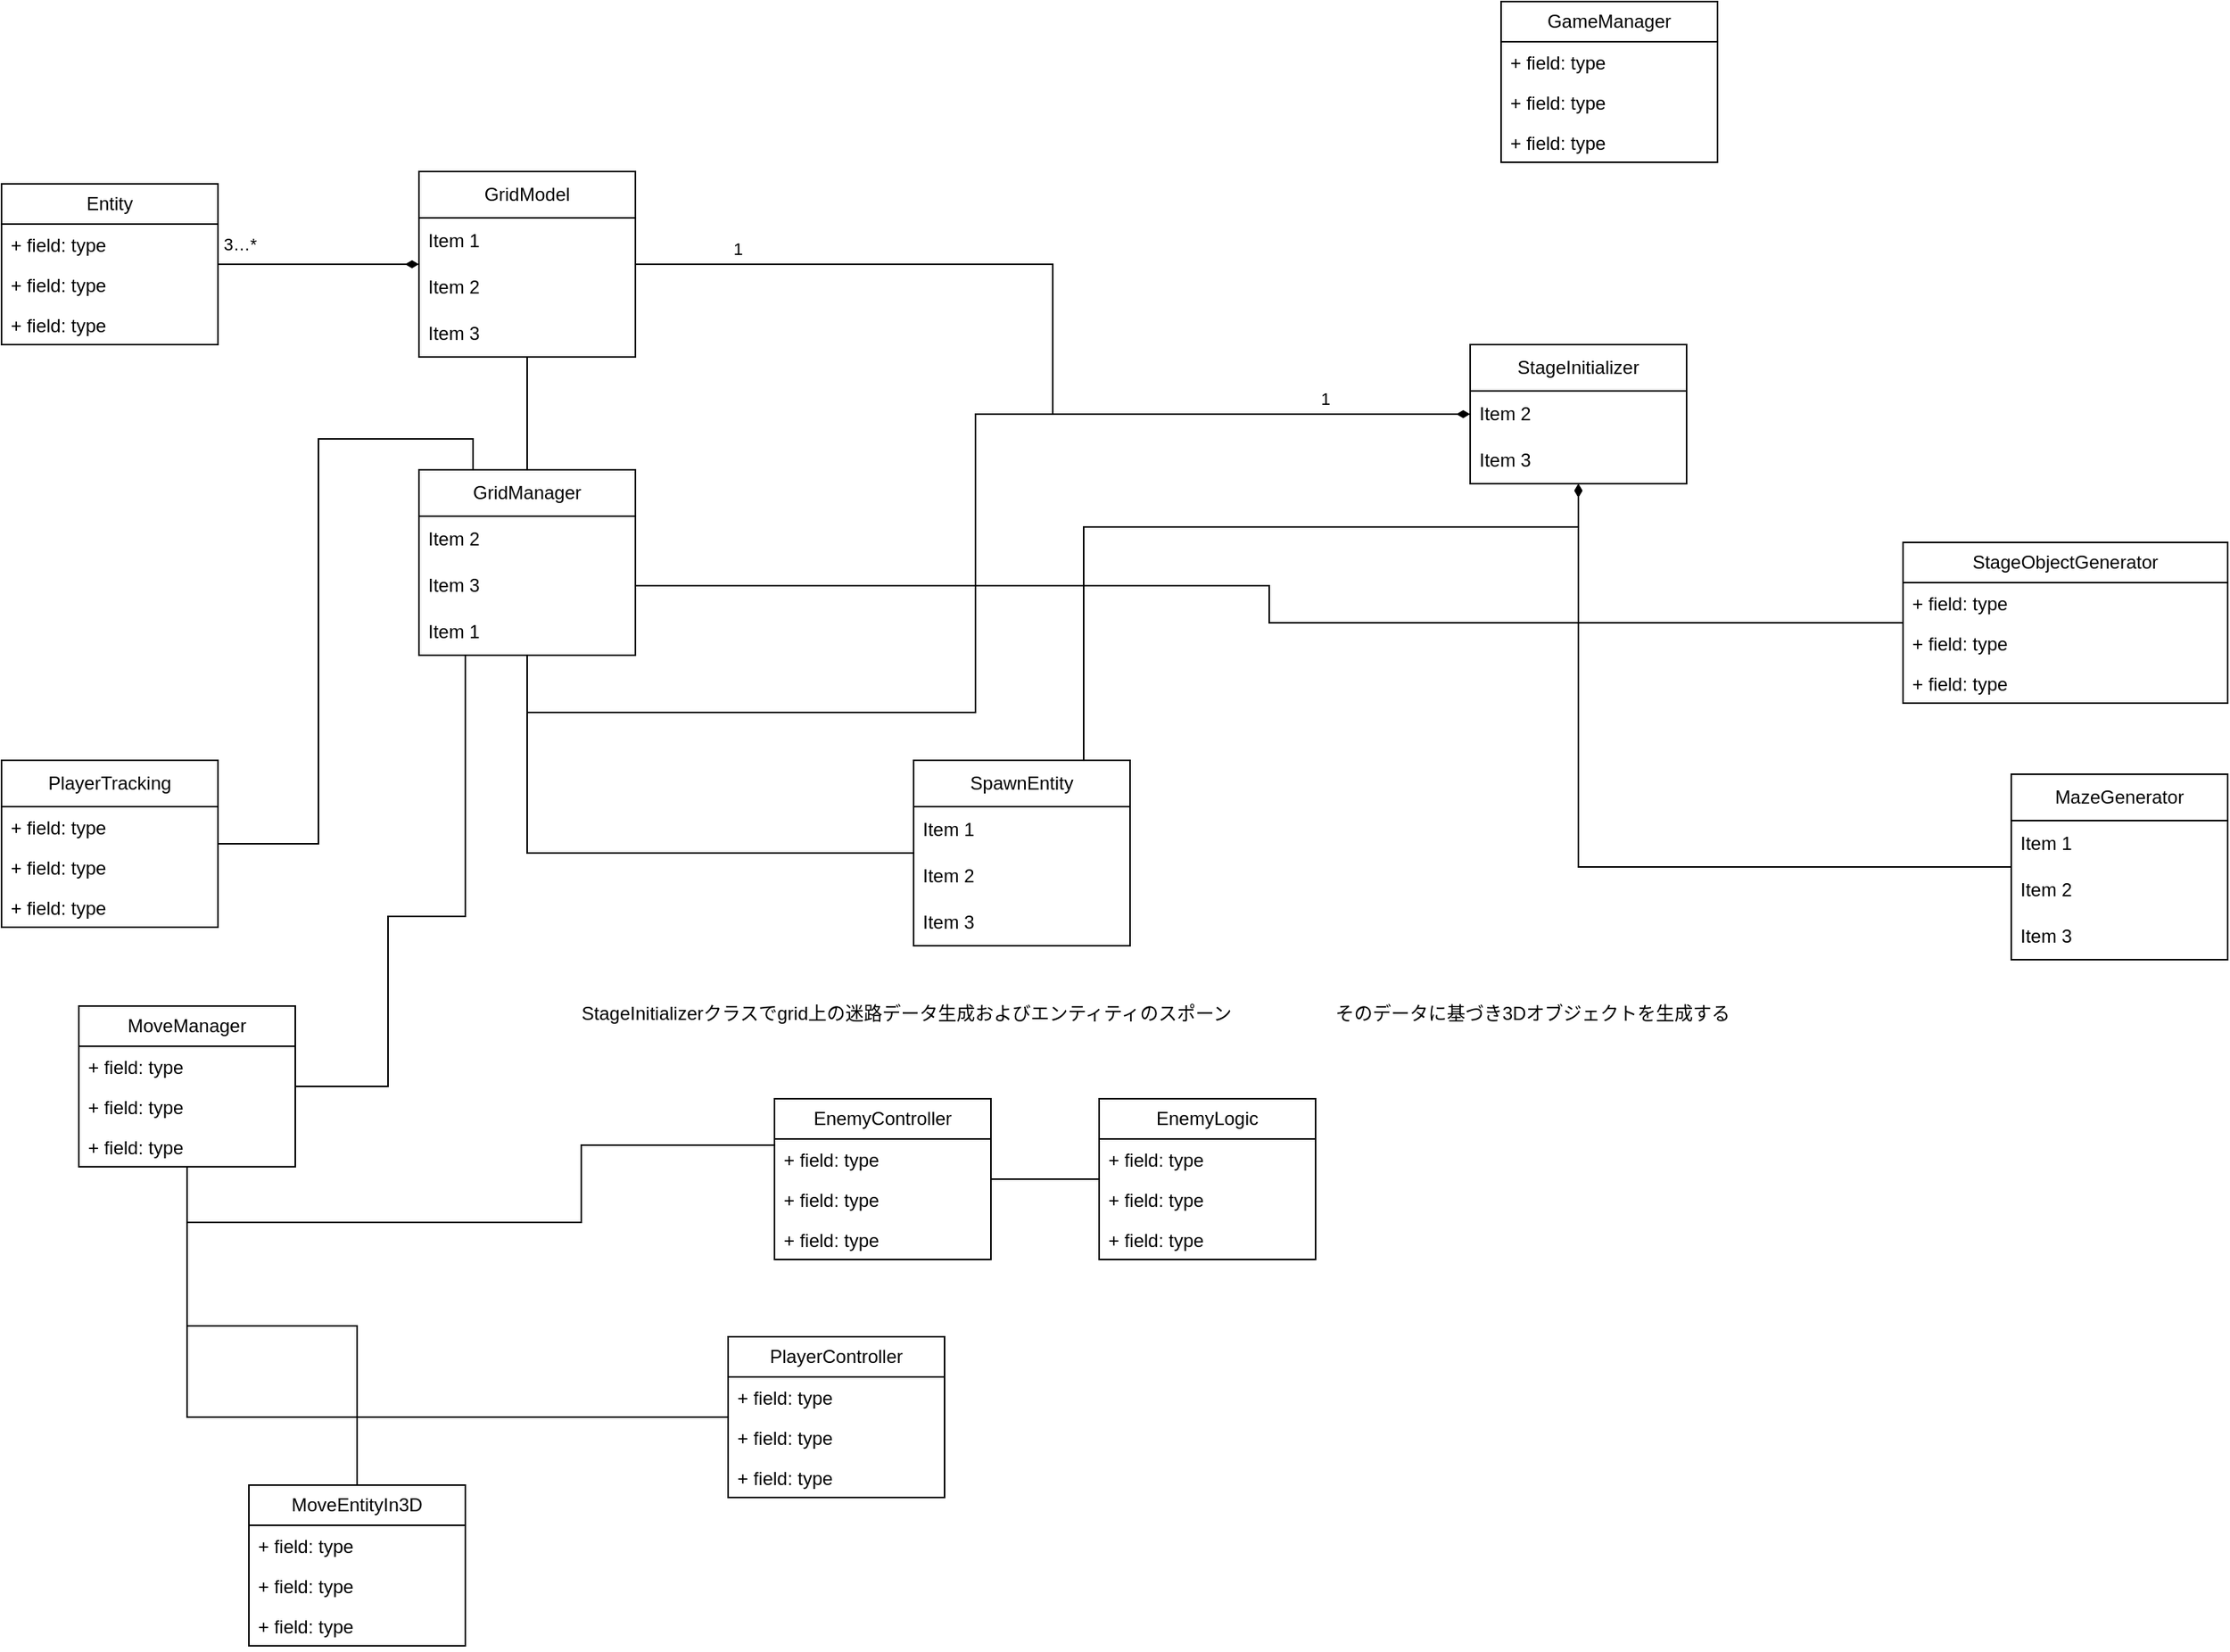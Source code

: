<mxfile version="26.0.8">
  <diagram id="C5RBs43oDa-KdzZeNtuy" name="Page-1">
    <mxGraphModel dx="771" dy="1184" grid="1" gridSize="10" guides="1" tooltips="1" connect="1" arrows="1" fold="1" page="1" pageScale="1" pageWidth="1654" pageHeight="1169" math="0" shadow="0">
      <root>
        <mxCell id="WIyWlLk6GJQsqaUBKTNV-0" />
        <mxCell id="WIyWlLk6GJQsqaUBKTNV-1" parent="WIyWlLk6GJQsqaUBKTNV-0" />
        <mxCell id="fzdSfM4981i4qxSTPfe_-46" style="edgeStyle=orthogonalEdgeStyle;rounded=0;orthogonalLoop=1;jettySize=auto;html=1;endArrow=diamondThin;endFill=1;endSize=6;" parent="WIyWlLk6GJQsqaUBKTNV-1" source="fzdSfM4981i4qxSTPfe_-0" target="fzdSfM4981i4qxSTPfe_-8" edge="1">
          <mxGeometry relative="1" as="geometry" />
        </mxCell>
        <mxCell id="3nV1PzhZ65kFF9xZ_xXm-18" value="1" style="edgeLabel;html=1;align=center;verticalAlign=middle;resizable=0;points=[];" vertex="1" connectable="0" parent="fzdSfM4981i4qxSTPfe_-46">
          <mxGeometry x="-0.795" relative="1" as="geometry">
            <mxPoint y="-10" as="offset" />
          </mxGeometry>
        </mxCell>
        <mxCell id="3nV1PzhZ65kFF9xZ_xXm-19" value="1" style="edgeLabel;html=1;align=center;verticalAlign=middle;resizable=0;points=[];" vertex="1" connectable="0" parent="fzdSfM4981i4qxSTPfe_-46">
          <mxGeometry x="0.705" y="2" relative="1" as="geometry">
            <mxPoint y="-8" as="offset" />
          </mxGeometry>
        </mxCell>
        <mxCell id="fzdSfM4981i4qxSTPfe_-0" value="GridModel" style="swimlane;fontStyle=0;childLayout=stackLayout;horizontal=1;startSize=30;horizontalStack=0;resizeParent=1;resizeParentMax=0;resizeLast=0;collapsible=1;marginBottom=0;whiteSpace=wrap;html=1;" parent="WIyWlLk6GJQsqaUBKTNV-1" vertex="1">
          <mxGeometry x="440" y="150" width="140" height="120" as="geometry" />
        </mxCell>
        <mxCell id="fzdSfM4981i4qxSTPfe_-1" value="Item 1" style="text;strokeColor=none;fillColor=none;align=left;verticalAlign=middle;spacingLeft=4;spacingRight=4;overflow=hidden;points=[[0,0.5],[1,0.5]];portConstraint=eastwest;rotatable=0;whiteSpace=wrap;html=1;" parent="fzdSfM4981i4qxSTPfe_-0" vertex="1">
          <mxGeometry y="30" width="140" height="30" as="geometry" />
        </mxCell>
        <mxCell id="fzdSfM4981i4qxSTPfe_-2" value="Item 2" style="text;strokeColor=none;fillColor=none;align=left;verticalAlign=middle;spacingLeft=4;spacingRight=4;overflow=hidden;points=[[0,0.5],[1,0.5]];portConstraint=eastwest;rotatable=0;whiteSpace=wrap;html=1;" parent="fzdSfM4981i4qxSTPfe_-0" vertex="1">
          <mxGeometry y="60" width="140" height="30" as="geometry" />
        </mxCell>
        <mxCell id="fzdSfM4981i4qxSTPfe_-3" value="Item 3" style="text;strokeColor=none;fillColor=none;align=left;verticalAlign=middle;spacingLeft=4;spacingRight=4;overflow=hidden;points=[[0,0.5],[1,0.5]];portConstraint=eastwest;rotatable=0;whiteSpace=wrap;html=1;" parent="fzdSfM4981i4qxSTPfe_-0" vertex="1">
          <mxGeometry y="90" width="140" height="30" as="geometry" />
        </mxCell>
        <mxCell id="fzdSfM4981i4qxSTPfe_-31" style="edgeStyle=orthogonalEdgeStyle;rounded=0;orthogonalLoop=1;jettySize=auto;html=1;endArrow=none;startFill=0;" parent="WIyWlLk6GJQsqaUBKTNV-1" source="fzdSfM4981i4qxSTPfe_-0" target="fzdSfM4981i4qxSTPfe_-4" edge="1">
          <mxGeometry relative="1" as="geometry" />
        </mxCell>
        <mxCell id="3nV1PzhZ65kFF9xZ_xXm-46" style="edgeStyle=orthogonalEdgeStyle;rounded=0;orthogonalLoop=1;jettySize=auto;html=1;endArrow=none;endFill=1;startFill=0;" edge="1" parent="WIyWlLk6GJQsqaUBKTNV-1" source="fzdSfM4981i4qxSTPfe_-4" target="fzdSfM4981i4qxSTPfe_-8">
          <mxGeometry relative="1" as="geometry">
            <Array as="points">
              <mxPoint x="800" y="500" />
            </Array>
          </mxGeometry>
        </mxCell>
        <mxCell id="fzdSfM4981i4qxSTPfe_-4" value="GridManager" style="swimlane;fontStyle=0;childLayout=stackLayout;horizontal=1;startSize=30;horizontalStack=0;resizeParent=1;resizeParentMax=0;resizeLast=0;collapsible=1;marginBottom=0;whiteSpace=wrap;html=1;" parent="WIyWlLk6GJQsqaUBKTNV-1" vertex="1">
          <mxGeometry x="440" y="343" width="140" height="120" as="geometry" />
        </mxCell>
        <mxCell id="fzdSfM4981i4qxSTPfe_-6" value="Item 2" style="text;strokeColor=none;fillColor=none;align=left;verticalAlign=middle;spacingLeft=4;spacingRight=4;overflow=hidden;points=[[0,0.5],[1,0.5]];portConstraint=eastwest;rotatable=0;whiteSpace=wrap;html=1;" parent="fzdSfM4981i4qxSTPfe_-4" vertex="1">
          <mxGeometry y="30" width="140" height="30" as="geometry" />
        </mxCell>
        <mxCell id="fzdSfM4981i4qxSTPfe_-7" value="Item 3" style="text;strokeColor=none;fillColor=none;align=left;verticalAlign=middle;spacingLeft=4;spacingRight=4;overflow=hidden;points=[[0,0.5],[1,0.5]];portConstraint=eastwest;rotatable=0;whiteSpace=wrap;html=1;" parent="fzdSfM4981i4qxSTPfe_-4" vertex="1">
          <mxGeometry y="60" width="140" height="30" as="geometry" />
        </mxCell>
        <mxCell id="fzdSfM4981i4qxSTPfe_-5" value="Item 1" style="text;strokeColor=none;fillColor=none;align=left;verticalAlign=middle;spacingLeft=4;spacingRight=4;overflow=hidden;points=[[0,0.5],[1,0.5]];portConstraint=eastwest;rotatable=0;whiteSpace=wrap;html=1;" parent="fzdSfM4981i4qxSTPfe_-4" vertex="1">
          <mxGeometry y="90" width="140" height="30" as="geometry" />
        </mxCell>
        <mxCell id="fzdSfM4981i4qxSTPfe_-8" value="StageInitializer" style="swimlane;fontStyle=0;childLayout=stackLayout;horizontal=1;startSize=30;horizontalStack=0;resizeParent=1;resizeParentMax=0;resizeLast=0;collapsible=1;marginBottom=0;whiteSpace=wrap;html=1;" parent="WIyWlLk6GJQsqaUBKTNV-1" vertex="1">
          <mxGeometry x="1120" y="262" width="140" height="90" as="geometry" />
        </mxCell>
        <mxCell id="fzdSfM4981i4qxSTPfe_-10" value="Item 2" style="text;strokeColor=none;fillColor=none;align=left;verticalAlign=middle;spacingLeft=4;spacingRight=4;overflow=hidden;points=[[0,0.5],[1,0.5]];portConstraint=eastwest;rotatable=0;whiteSpace=wrap;html=1;" parent="fzdSfM4981i4qxSTPfe_-8" vertex="1">
          <mxGeometry y="30" width="140" height="30" as="geometry" />
        </mxCell>
        <mxCell id="fzdSfM4981i4qxSTPfe_-11" value="Item 3" style="text;strokeColor=none;fillColor=none;align=left;verticalAlign=middle;spacingLeft=4;spacingRight=4;overflow=hidden;points=[[0,0.5],[1,0.5]];portConstraint=eastwest;rotatable=0;whiteSpace=wrap;html=1;" parent="fzdSfM4981i4qxSTPfe_-8" vertex="1">
          <mxGeometry y="60" width="140" height="30" as="geometry" />
        </mxCell>
        <mxCell id="3nV1PzhZ65kFF9xZ_xXm-27" style="edgeStyle=orthogonalEdgeStyle;rounded=0;orthogonalLoop=1;jettySize=auto;html=1;endArrow=diamondThin;endFill=1;" edge="1" parent="WIyWlLk6GJQsqaUBKTNV-1" source="fzdSfM4981i4qxSTPfe_-12" target="fzdSfM4981i4qxSTPfe_-8">
          <mxGeometry relative="1" as="geometry" />
        </mxCell>
        <mxCell id="fzdSfM4981i4qxSTPfe_-12" value="MazeGenerator" style="swimlane;fontStyle=0;childLayout=stackLayout;horizontal=1;startSize=30;horizontalStack=0;resizeParent=1;resizeParentMax=0;resizeLast=0;collapsible=1;marginBottom=0;whiteSpace=wrap;html=1;" parent="WIyWlLk6GJQsqaUBKTNV-1" vertex="1">
          <mxGeometry x="1470" y="540" width="140" height="120" as="geometry" />
        </mxCell>
        <mxCell id="fzdSfM4981i4qxSTPfe_-13" value="Item 1" style="text;strokeColor=none;fillColor=none;align=left;verticalAlign=middle;spacingLeft=4;spacingRight=4;overflow=hidden;points=[[0,0.5],[1,0.5]];portConstraint=eastwest;rotatable=0;whiteSpace=wrap;html=1;" parent="fzdSfM4981i4qxSTPfe_-12" vertex="1">
          <mxGeometry y="30" width="140" height="30" as="geometry" />
        </mxCell>
        <mxCell id="fzdSfM4981i4qxSTPfe_-14" value="Item 2" style="text;strokeColor=none;fillColor=none;align=left;verticalAlign=middle;spacingLeft=4;spacingRight=4;overflow=hidden;points=[[0,0.5],[1,0.5]];portConstraint=eastwest;rotatable=0;whiteSpace=wrap;html=1;" parent="fzdSfM4981i4qxSTPfe_-12" vertex="1">
          <mxGeometry y="60" width="140" height="30" as="geometry" />
        </mxCell>
        <mxCell id="fzdSfM4981i4qxSTPfe_-15" value="Item 3" style="text;strokeColor=none;fillColor=none;align=left;verticalAlign=middle;spacingLeft=4;spacingRight=4;overflow=hidden;points=[[0,0.5],[1,0.5]];portConstraint=eastwest;rotatable=0;whiteSpace=wrap;html=1;" parent="fzdSfM4981i4qxSTPfe_-12" vertex="1">
          <mxGeometry y="90" width="140" height="30" as="geometry" />
        </mxCell>
        <mxCell id="3nV1PzhZ65kFF9xZ_xXm-28" style="edgeStyle=orthogonalEdgeStyle;rounded=0;orthogonalLoop=1;jettySize=auto;html=1;endArrow=diamondThin;endFill=1;" edge="1" parent="WIyWlLk6GJQsqaUBKTNV-1" source="fzdSfM4981i4qxSTPfe_-17" target="fzdSfM4981i4qxSTPfe_-8">
          <mxGeometry relative="1" as="geometry">
            <Array as="points">
              <mxPoint x="870" y="380" />
            </Array>
          </mxGeometry>
        </mxCell>
        <mxCell id="3nV1PzhZ65kFF9xZ_xXm-59" style="edgeStyle=orthogonalEdgeStyle;rounded=0;orthogonalLoop=1;jettySize=auto;html=1;endArrow=none;startFill=0;" edge="1" parent="WIyWlLk6GJQsqaUBKTNV-1" source="fzdSfM4981i4qxSTPfe_-17" target="fzdSfM4981i4qxSTPfe_-4">
          <mxGeometry relative="1" as="geometry" />
        </mxCell>
        <mxCell id="fzdSfM4981i4qxSTPfe_-17" value="SpawnEntity" style="swimlane;fontStyle=0;childLayout=stackLayout;horizontal=1;startSize=30;horizontalStack=0;resizeParent=1;resizeParentMax=0;resizeLast=0;collapsible=1;marginBottom=0;whiteSpace=wrap;html=1;" parent="WIyWlLk6GJQsqaUBKTNV-1" vertex="1">
          <mxGeometry x="760" y="531" width="140" height="120" as="geometry" />
        </mxCell>
        <mxCell id="fzdSfM4981i4qxSTPfe_-18" value="Item 1" style="text;strokeColor=none;fillColor=none;align=left;verticalAlign=middle;spacingLeft=4;spacingRight=4;overflow=hidden;points=[[0,0.5],[1,0.5]];portConstraint=eastwest;rotatable=0;whiteSpace=wrap;html=1;" parent="fzdSfM4981i4qxSTPfe_-17" vertex="1">
          <mxGeometry y="30" width="140" height="30" as="geometry" />
        </mxCell>
        <mxCell id="fzdSfM4981i4qxSTPfe_-19" value="Item 2" style="text;strokeColor=none;fillColor=none;align=left;verticalAlign=middle;spacingLeft=4;spacingRight=4;overflow=hidden;points=[[0,0.5],[1,0.5]];portConstraint=eastwest;rotatable=0;whiteSpace=wrap;html=1;" parent="fzdSfM4981i4qxSTPfe_-17" vertex="1">
          <mxGeometry y="60" width="140" height="30" as="geometry" />
        </mxCell>
        <mxCell id="fzdSfM4981i4qxSTPfe_-20" value="Item 3" style="text;strokeColor=none;fillColor=none;align=left;verticalAlign=middle;spacingLeft=4;spacingRight=4;overflow=hidden;points=[[0,0.5],[1,0.5]];portConstraint=eastwest;rotatable=0;whiteSpace=wrap;html=1;" parent="fzdSfM4981i4qxSTPfe_-17" vertex="1">
          <mxGeometry y="90" width="140" height="30" as="geometry" />
        </mxCell>
        <mxCell id="3nV1PzhZ65kFF9xZ_xXm-24" style="edgeStyle=orthogonalEdgeStyle;rounded=0;orthogonalLoop=1;jettySize=auto;html=1;endArrow=diamondThin;endFill=1;" edge="1" parent="WIyWlLk6GJQsqaUBKTNV-1" source="3nV1PzhZ65kFF9xZ_xXm-20" target="fzdSfM4981i4qxSTPfe_-0">
          <mxGeometry relative="1" as="geometry" />
        </mxCell>
        <mxCell id="3nV1PzhZ65kFF9xZ_xXm-25" value="3…*" style="edgeLabel;html=1;align=center;verticalAlign=middle;resizable=0;points=[];" vertex="1" connectable="0" parent="3nV1PzhZ65kFF9xZ_xXm-24">
          <mxGeometry x="-0.793" y="2" relative="1" as="geometry">
            <mxPoint y="-11" as="offset" />
          </mxGeometry>
        </mxCell>
        <mxCell id="3nV1PzhZ65kFF9xZ_xXm-20" value="Entity" style="swimlane;fontStyle=0;childLayout=stackLayout;horizontal=1;startSize=26;fillColor=none;horizontalStack=0;resizeParent=1;resizeParentMax=0;resizeLast=0;collapsible=1;marginBottom=0;whiteSpace=wrap;html=1;" vertex="1" parent="WIyWlLk6GJQsqaUBKTNV-1">
          <mxGeometry x="170" y="158" width="140" height="104" as="geometry" />
        </mxCell>
        <mxCell id="3nV1PzhZ65kFF9xZ_xXm-21" value="+ field: type" style="text;strokeColor=none;fillColor=none;align=left;verticalAlign=top;spacingLeft=4;spacingRight=4;overflow=hidden;rotatable=0;points=[[0,0.5],[1,0.5]];portConstraint=eastwest;whiteSpace=wrap;html=1;" vertex="1" parent="3nV1PzhZ65kFF9xZ_xXm-20">
          <mxGeometry y="26" width="140" height="26" as="geometry" />
        </mxCell>
        <mxCell id="3nV1PzhZ65kFF9xZ_xXm-22" value="+ field: type" style="text;strokeColor=none;fillColor=none;align=left;verticalAlign=top;spacingLeft=4;spacingRight=4;overflow=hidden;rotatable=0;points=[[0,0.5],[1,0.5]];portConstraint=eastwest;whiteSpace=wrap;html=1;" vertex="1" parent="3nV1PzhZ65kFF9xZ_xXm-20">
          <mxGeometry y="52" width="140" height="26" as="geometry" />
        </mxCell>
        <mxCell id="3nV1PzhZ65kFF9xZ_xXm-23" value="+ field: type" style="text;strokeColor=none;fillColor=none;align=left;verticalAlign=top;spacingLeft=4;spacingRight=4;overflow=hidden;rotatable=0;points=[[0,0.5],[1,0.5]];portConstraint=eastwest;whiteSpace=wrap;html=1;" vertex="1" parent="3nV1PzhZ65kFF9xZ_xXm-20">
          <mxGeometry y="78" width="140" height="26" as="geometry" />
        </mxCell>
        <mxCell id="3nV1PzhZ65kFF9xZ_xXm-29" value="GameManager" style="swimlane;fontStyle=0;childLayout=stackLayout;horizontal=1;startSize=26;fillColor=none;horizontalStack=0;resizeParent=1;resizeParentMax=0;resizeLast=0;collapsible=1;marginBottom=0;whiteSpace=wrap;html=1;" vertex="1" parent="WIyWlLk6GJQsqaUBKTNV-1">
          <mxGeometry x="1140" y="40" width="140" height="104" as="geometry" />
        </mxCell>
        <mxCell id="3nV1PzhZ65kFF9xZ_xXm-30" value="+ field: type" style="text;strokeColor=none;fillColor=none;align=left;verticalAlign=top;spacingLeft=4;spacingRight=4;overflow=hidden;rotatable=0;points=[[0,0.5],[1,0.5]];portConstraint=eastwest;whiteSpace=wrap;html=1;" vertex="1" parent="3nV1PzhZ65kFF9xZ_xXm-29">
          <mxGeometry y="26" width="140" height="26" as="geometry" />
        </mxCell>
        <mxCell id="3nV1PzhZ65kFF9xZ_xXm-31" value="+ field: type" style="text;strokeColor=none;fillColor=none;align=left;verticalAlign=top;spacingLeft=4;spacingRight=4;overflow=hidden;rotatable=0;points=[[0,0.5],[1,0.5]];portConstraint=eastwest;whiteSpace=wrap;html=1;" vertex="1" parent="3nV1PzhZ65kFF9xZ_xXm-29">
          <mxGeometry y="52" width="140" height="26" as="geometry" />
        </mxCell>
        <mxCell id="3nV1PzhZ65kFF9xZ_xXm-32" value="+ field: type" style="text;strokeColor=none;fillColor=none;align=left;verticalAlign=top;spacingLeft=4;spacingRight=4;overflow=hidden;rotatable=0;points=[[0,0.5],[1,0.5]];portConstraint=eastwest;whiteSpace=wrap;html=1;" vertex="1" parent="3nV1PzhZ65kFF9xZ_xXm-29">
          <mxGeometry y="78" width="140" height="26" as="geometry" />
        </mxCell>
        <mxCell id="3nV1PzhZ65kFF9xZ_xXm-33" value="StageInitializerクラスでgrid上の迷路データ生成およびエンティティのスポーン" style="text;html=1;align=center;verticalAlign=middle;resizable=0;points=[];autosize=1;strokeColor=none;fillColor=none;" vertex="1" parent="WIyWlLk6GJQsqaUBKTNV-1">
          <mxGeometry x="530" y="680" width="450" height="30" as="geometry" />
        </mxCell>
        <mxCell id="3nV1PzhZ65kFF9xZ_xXm-35" value="そのデータに基づき3Dオブジェクトを生成する" style="text;html=1;align=center;verticalAlign=middle;resizable=0;points=[];autosize=1;strokeColor=none;fillColor=none;" vertex="1" parent="WIyWlLk6GJQsqaUBKTNV-1">
          <mxGeometry x="1020" y="680" width="280" height="30" as="geometry" />
        </mxCell>
        <mxCell id="3nV1PzhZ65kFF9xZ_xXm-36" value="StageObjectGenerator" style="swimlane;fontStyle=0;childLayout=stackLayout;horizontal=1;startSize=26;fillColor=none;horizontalStack=0;resizeParent=1;resizeParentMax=0;resizeLast=0;collapsible=1;marginBottom=0;whiteSpace=wrap;html=1;" vertex="1" parent="WIyWlLk6GJQsqaUBKTNV-1">
          <mxGeometry x="1400" y="390" width="210" height="104" as="geometry" />
        </mxCell>
        <mxCell id="3nV1PzhZ65kFF9xZ_xXm-37" value="+ field: type" style="text;strokeColor=none;fillColor=none;align=left;verticalAlign=top;spacingLeft=4;spacingRight=4;overflow=hidden;rotatable=0;points=[[0,0.5],[1,0.5]];portConstraint=eastwest;whiteSpace=wrap;html=1;" vertex="1" parent="3nV1PzhZ65kFF9xZ_xXm-36">
          <mxGeometry y="26" width="210" height="26" as="geometry" />
        </mxCell>
        <mxCell id="3nV1PzhZ65kFF9xZ_xXm-38" value="+ field: type" style="text;strokeColor=none;fillColor=none;align=left;verticalAlign=top;spacingLeft=4;spacingRight=4;overflow=hidden;rotatable=0;points=[[0,0.5],[1,0.5]];portConstraint=eastwest;whiteSpace=wrap;html=1;" vertex="1" parent="3nV1PzhZ65kFF9xZ_xXm-36">
          <mxGeometry y="52" width="210" height="26" as="geometry" />
        </mxCell>
        <mxCell id="3nV1PzhZ65kFF9xZ_xXm-39" value="+ field: type" style="text;strokeColor=none;fillColor=none;align=left;verticalAlign=top;spacingLeft=4;spacingRight=4;overflow=hidden;rotatable=0;points=[[0,0.5],[1,0.5]];portConstraint=eastwest;whiteSpace=wrap;html=1;" vertex="1" parent="3nV1PzhZ65kFF9xZ_xXm-36">
          <mxGeometry y="78" width="210" height="26" as="geometry" />
        </mxCell>
        <mxCell id="3nV1PzhZ65kFF9xZ_xXm-60" style="edgeStyle=orthogonalEdgeStyle;rounded=0;orthogonalLoop=1;jettySize=auto;html=1;entryX=0.25;entryY=0;entryDx=0;entryDy=0;endArrow=none;startFill=0;" edge="1" parent="WIyWlLk6GJQsqaUBKTNV-1" source="3nV1PzhZ65kFF9xZ_xXm-41" target="fzdSfM4981i4qxSTPfe_-4">
          <mxGeometry relative="1" as="geometry" />
        </mxCell>
        <mxCell id="3nV1PzhZ65kFF9xZ_xXm-41" value="PlayerTracking" style="swimlane;fontStyle=0;childLayout=stackLayout;horizontal=1;startSize=30;fillColor=none;horizontalStack=0;resizeParent=1;resizeParentMax=0;resizeLast=0;collapsible=1;marginBottom=0;whiteSpace=wrap;html=1;" vertex="1" parent="WIyWlLk6GJQsqaUBKTNV-1">
          <mxGeometry x="170" y="531" width="140" height="108" as="geometry" />
        </mxCell>
        <mxCell id="3nV1PzhZ65kFF9xZ_xXm-42" value="+ field: type" style="text;strokeColor=none;fillColor=none;align=left;verticalAlign=top;spacingLeft=4;spacingRight=4;overflow=hidden;rotatable=0;points=[[0,0.5],[1,0.5]];portConstraint=eastwest;whiteSpace=wrap;html=1;" vertex="1" parent="3nV1PzhZ65kFF9xZ_xXm-41">
          <mxGeometry y="30" width="140" height="26" as="geometry" />
        </mxCell>
        <mxCell id="3nV1PzhZ65kFF9xZ_xXm-43" value="+ field: type" style="text;strokeColor=none;fillColor=none;align=left;verticalAlign=top;spacingLeft=4;spacingRight=4;overflow=hidden;rotatable=0;points=[[0,0.5],[1,0.5]];portConstraint=eastwest;whiteSpace=wrap;html=1;" vertex="1" parent="3nV1PzhZ65kFF9xZ_xXm-41">
          <mxGeometry y="56" width="140" height="26" as="geometry" />
        </mxCell>
        <mxCell id="3nV1PzhZ65kFF9xZ_xXm-44" value="+ field: type" style="text;strokeColor=none;fillColor=none;align=left;verticalAlign=top;spacingLeft=4;spacingRight=4;overflow=hidden;rotatable=0;points=[[0,0.5],[1,0.5]];portConstraint=eastwest;whiteSpace=wrap;html=1;" vertex="1" parent="3nV1PzhZ65kFF9xZ_xXm-41">
          <mxGeometry y="82" width="140" height="26" as="geometry" />
        </mxCell>
        <mxCell id="3nV1PzhZ65kFF9xZ_xXm-45" style="edgeStyle=orthogonalEdgeStyle;rounded=0;orthogonalLoop=1;jettySize=auto;html=1;exitX=1;exitY=0.5;exitDx=0;exitDy=0;endArrow=none;endFill=1;startFill=0;" edge="1" parent="WIyWlLk6GJQsqaUBKTNV-1" source="fzdSfM4981i4qxSTPfe_-7" target="3nV1PzhZ65kFF9xZ_xXm-36">
          <mxGeometry relative="1" as="geometry" />
        </mxCell>
        <mxCell id="3nV1PzhZ65kFF9xZ_xXm-57" style="edgeStyle=orthogonalEdgeStyle;rounded=0;orthogonalLoop=1;jettySize=auto;html=1;endArrow=none;startFill=0;" edge="1" parent="WIyWlLk6GJQsqaUBKTNV-1" source="3nV1PzhZ65kFF9xZ_xXm-47" target="fzdSfM4981i4qxSTPfe_-4">
          <mxGeometry relative="1" as="geometry">
            <Array as="points">
              <mxPoint x="420" y="632" />
              <mxPoint x="470" y="632" />
            </Array>
          </mxGeometry>
        </mxCell>
        <mxCell id="3nV1PzhZ65kFF9xZ_xXm-47" value="MoveManager" style="swimlane;fontStyle=0;childLayout=stackLayout;horizontal=1;startSize=26;fillColor=none;horizontalStack=0;resizeParent=1;resizeParentMax=0;resizeLast=0;collapsible=1;marginBottom=0;whiteSpace=wrap;html=1;" vertex="1" parent="WIyWlLk6GJQsqaUBKTNV-1">
          <mxGeometry x="220" y="690" width="140" height="104" as="geometry" />
        </mxCell>
        <mxCell id="3nV1PzhZ65kFF9xZ_xXm-48" value="+ field: type" style="text;strokeColor=none;fillColor=none;align=left;verticalAlign=top;spacingLeft=4;spacingRight=4;overflow=hidden;rotatable=0;points=[[0,0.5],[1,0.5]];portConstraint=eastwest;whiteSpace=wrap;html=1;" vertex="1" parent="3nV1PzhZ65kFF9xZ_xXm-47">
          <mxGeometry y="26" width="140" height="26" as="geometry" />
        </mxCell>
        <mxCell id="3nV1PzhZ65kFF9xZ_xXm-49" value="+ field: type" style="text;strokeColor=none;fillColor=none;align=left;verticalAlign=top;spacingLeft=4;spacingRight=4;overflow=hidden;rotatable=0;points=[[0,0.5],[1,0.5]];portConstraint=eastwest;whiteSpace=wrap;html=1;" vertex="1" parent="3nV1PzhZ65kFF9xZ_xXm-47">
          <mxGeometry y="52" width="140" height="26" as="geometry" />
        </mxCell>
        <mxCell id="3nV1PzhZ65kFF9xZ_xXm-50" value="+ field: type" style="text;strokeColor=none;fillColor=none;align=left;verticalAlign=top;spacingLeft=4;spacingRight=4;overflow=hidden;rotatable=0;points=[[0,0.5],[1,0.5]];portConstraint=eastwest;whiteSpace=wrap;html=1;" vertex="1" parent="3nV1PzhZ65kFF9xZ_xXm-47">
          <mxGeometry y="78" width="140" height="26" as="geometry" />
        </mxCell>
        <mxCell id="3nV1PzhZ65kFF9xZ_xXm-56" style="edgeStyle=orthogonalEdgeStyle;rounded=0;orthogonalLoop=1;jettySize=auto;html=1;endArrow=none;startFill=0;" edge="1" parent="WIyWlLk6GJQsqaUBKTNV-1" source="3nV1PzhZ65kFF9xZ_xXm-51" target="3nV1PzhZ65kFF9xZ_xXm-47">
          <mxGeometry relative="1" as="geometry" />
        </mxCell>
        <mxCell id="3nV1PzhZ65kFF9xZ_xXm-51" value="MoveEntityIn3D" style="swimlane;fontStyle=0;childLayout=stackLayout;horizontal=1;startSize=26;fillColor=none;horizontalStack=0;resizeParent=1;resizeParentMax=0;resizeLast=0;collapsible=1;marginBottom=0;whiteSpace=wrap;html=1;" vertex="1" parent="WIyWlLk6GJQsqaUBKTNV-1">
          <mxGeometry x="330" y="1000" width="140" height="104" as="geometry" />
        </mxCell>
        <mxCell id="3nV1PzhZ65kFF9xZ_xXm-52" value="+ field: type" style="text;strokeColor=none;fillColor=none;align=left;verticalAlign=top;spacingLeft=4;spacingRight=4;overflow=hidden;rotatable=0;points=[[0,0.5],[1,0.5]];portConstraint=eastwest;whiteSpace=wrap;html=1;" vertex="1" parent="3nV1PzhZ65kFF9xZ_xXm-51">
          <mxGeometry y="26" width="140" height="26" as="geometry" />
        </mxCell>
        <mxCell id="3nV1PzhZ65kFF9xZ_xXm-53" value="+ field: type" style="text;strokeColor=none;fillColor=none;align=left;verticalAlign=top;spacingLeft=4;spacingRight=4;overflow=hidden;rotatable=0;points=[[0,0.5],[1,0.5]];portConstraint=eastwest;whiteSpace=wrap;html=1;" vertex="1" parent="3nV1PzhZ65kFF9xZ_xXm-51">
          <mxGeometry y="52" width="140" height="26" as="geometry" />
        </mxCell>
        <mxCell id="3nV1PzhZ65kFF9xZ_xXm-54" value="+ field: type" style="text;strokeColor=none;fillColor=none;align=left;verticalAlign=top;spacingLeft=4;spacingRight=4;overflow=hidden;rotatable=0;points=[[0,0.5],[1,0.5]];portConstraint=eastwest;whiteSpace=wrap;html=1;" vertex="1" parent="3nV1PzhZ65kFF9xZ_xXm-51">
          <mxGeometry y="78" width="140" height="26" as="geometry" />
        </mxCell>
        <mxCell id="3nV1PzhZ65kFF9xZ_xXm-73" style="edgeStyle=orthogonalEdgeStyle;rounded=0;orthogonalLoop=1;jettySize=auto;html=1;endArrow=none;startFill=0;" edge="1" parent="WIyWlLk6GJQsqaUBKTNV-1" source="3nV1PzhZ65kFF9xZ_xXm-61" target="3nV1PzhZ65kFF9xZ_xXm-47">
          <mxGeometry relative="1" as="geometry" />
        </mxCell>
        <mxCell id="3nV1PzhZ65kFF9xZ_xXm-61" value="PlayerController" style="swimlane;fontStyle=0;childLayout=stackLayout;horizontal=1;startSize=26;fillColor=none;horizontalStack=0;resizeParent=1;resizeParentMax=0;resizeLast=0;collapsible=1;marginBottom=0;whiteSpace=wrap;html=1;" vertex="1" parent="WIyWlLk6GJQsqaUBKTNV-1">
          <mxGeometry x="640" y="904" width="140" height="104" as="geometry" />
        </mxCell>
        <mxCell id="3nV1PzhZ65kFF9xZ_xXm-62" value="+ field: type" style="text;strokeColor=none;fillColor=none;align=left;verticalAlign=top;spacingLeft=4;spacingRight=4;overflow=hidden;rotatable=0;points=[[0,0.5],[1,0.5]];portConstraint=eastwest;whiteSpace=wrap;html=1;" vertex="1" parent="3nV1PzhZ65kFF9xZ_xXm-61">
          <mxGeometry y="26" width="140" height="26" as="geometry" />
        </mxCell>
        <mxCell id="3nV1PzhZ65kFF9xZ_xXm-63" value="+ field: type" style="text;strokeColor=none;fillColor=none;align=left;verticalAlign=top;spacingLeft=4;spacingRight=4;overflow=hidden;rotatable=0;points=[[0,0.5],[1,0.5]];portConstraint=eastwest;whiteSpace=wrap;html=1;" vertex="1" parent="3nV1PzhZ65kFF9xZ_xXm-61">
          <mxGeometry y="52" width="140" height="26" as="geometry" />
        </mxCell>
        <mxCell id="3nV1PzhZ65kFF9xZ_xXm-64" value="+ field: type" style="text;strokeColor=none;fillColor=none;align=left;verticalAlign=top;spacingLeft=4;spacingRight=4;overflow=hidden;rotatable=0;points=[[0,0.5],[1,0.5]];portConstraint=eastwest;whiteSpace=wrap;html=1;" vertex="1" parent="3nV1PzhZ65kFF9xZ_xXm-61">
          <mxGeometry y="78" width="140" height="26" as="geometry" />
        </mxCell>
        <mxCell id="3nV1PzhZ65kFF9xZ_xXm-75" style="edgeStyle=orthogonalEdgeStyle;rounded=0;orthogonalLoop=1;jettySize=auto;html=1;endArrow=none;startFill=0;" edge="1" parent="WIyWlLk6GJQsqaUBKTNV-1" source="3nV1PzhZ65kFF9xZ_xXm-65" target="3nV1PzhZ65kFF9xZ_xXm-47">
          <mxGeometry relative="1" as="geometry">
            <Array as="points">
              <mxPoint x="545" y="780" />
              <mxPoint x="545" y="830" />
            </Array>
          </mxGeometry>
        </mxCell>
        <mxCell id="3nV1PzhZ65kFF9xZ_xXm-65" value="EnemyController" style="swimlane;fontStyle=0;childLayout=stackLayout;horizontal=1;startSize=26;fillColor=none;horizontalStack=0;resizeParent=1;resizeParentMax=0;resizeLast=0;collapsible=1;marginBottom=0;whiteSpace=wrap;html=1;" vertex="1" parent="WIyWlLk6GJQsqaUBKTNV-1">
          <mxGeometry x="670" y="750" width="140" height="104" as="geometry" />
        </mxCell>
        <mxCell id="3nV1PzhZ65kFF9xZ_xXm-66" value="+ field: type" style="text;strokeColor=none;fillColor=none;align=left;verticalAlign=top;spacingLeft=4;spacingRight=4;overflow=hidden;rotatable=0;points=[[0,0.5],[1,0.5]];portConstraint=eastwest;whiteSpace=wrap;html=1;" vertex="1" parent="3nV1PzhZ65kFF9xZ_xXm-65">
          <mxGeometry y="26" width="140" height="26" as="geometry" />
        </mxCell>
        <mxCell id="3nV1PzhZ65kFF9xZ_xXm-67" value="+ field: type" style="text;strokeColor=none;fillColor=none;align=left;verticalAlign=top;spacingLeft=4;spacingRight=4;overflow=hidden;rotatable=0;points=[[0,0.5],[1,0.5]];portConstraint=eastwest;whiteSpace=wrap;html=1;" vertex="1" parent="3nV1PzhZ65kFF9xZ_xXm-65">
          <mxGeometry y="52" width="140" height="26" as="geometry" />
        </mxCell>
        <mxCell id="3nV1PzhZ65kFF9xZ_xXm-68" value="+ field: type" style="text;strokeColor=none;fillColor=none;align=left;verticalAlign=top;spacingLeft=4;spacingRight=4;overflow=hidden;rotatable=0;points=[[0,0.5],[1,0.5]];portConstraint=eastwest;whiteSpace=wrap;html=1;" vertex="1" parent="3nV1PzhZ65kFF9xZ_xXm-65">
          <mxGeometry y="78" width="140" height="26" as="geometry" />
        </mxCell>
        <mxCell id="3nV1PzhZ65kFF9xZ_xXm-76" style="edgeStyle=orthogonalEdgeStyle;rounded=0;orthogonalLoop=1;jettySize=auto;html=1;endArrow=none;startFill=0;" edge="1" parent="WIyWlLk6GJQsqaUBKTNV-1" source="3nV1PzhZ65kFF9xZ_xXm-69" target="3nV1PzhZ65kFF9xZ_xXm-65">
          <mxGeometry relative="1" as="geometry" />
        </mxCell>
        <mxCell id="3nV1PzhZ65kFF9xZ_xXm-69" value="EnemyLogic" style="swimlane;fontStyle=0;childLayout=stackLayout;horizontal=1;startSize=26;fillColor=none;horizontalStack=0;resizeParent=1;resizeParentMax=0;resizeLast=0;collapsible=1;marginBottom=0;whiteSpace=wrap;html=1;" vertex="1" parent="WIyWlLk6GJQsqaUBKTNV-1">
          <mxGeometry x="880" y="750" width="140" height="104" as="geometry" />
        </mxCell>
        <mxCell id="3nV1PzhZ65kFF9xZ_xXm-70" value="+ field: type" style="text;strokeColor=none;fillColor=none;align=left;verticalAlign=top;spacingLeft=4;spacingRight=4;overflow=hidden;rotatable=0;points=[[0,0.5],[1,0.5]];portConstraint=eastwest;whiteSpace=wrap;html=1;" vertex="1" parent="3nV1PzhZ65kFF9xZ_xXm-69">
          <mxGeometry y="26" width="140" height="26" as="geometry" />
        </mxCell>
        <mxCell id="3nV1PzhZ65kFF9xZ_xXm-71" value="+ field: type" style="text;strokeColor=none;fillColor=none;align=left;verticalAlign=top;spacingLeft=4;spacingRight=4;overflow=hidden;rotatable=0;points=[[0,0.5],[1,0.5]];portConstraint=eastwest;whiteSpace=wrap;html=1;" vertex="1" parent="3nV1PzhZ65kFF9xZ_xXm-69">
          <mxGeometry y="52" width="140" height="26" as="geometry" />
        </mxCell>
        <mxCell id="3nV1PzhZ65kFF9xZ_xXm-72" value="+ field: type" style="text;strokeColor=none;fillColor=none;align=left;verticalAlign=top;spacingLeft=4;spacingRight=4;overflow=hidden;rotatable=0;points=[[0,0.5],[1,0.5]];portConstraint=eastwest;whiteSpace=wrap;html=1;" vertex="1" parent="3nV1PzhZ65kFF9xZ_xXm-69">
          <mxGeometry y="78" width="140" height="26" as="geometry" />
        </mxCell>
      </root>
    </mxGraphModel>
  </diagram>
</mxfile>
